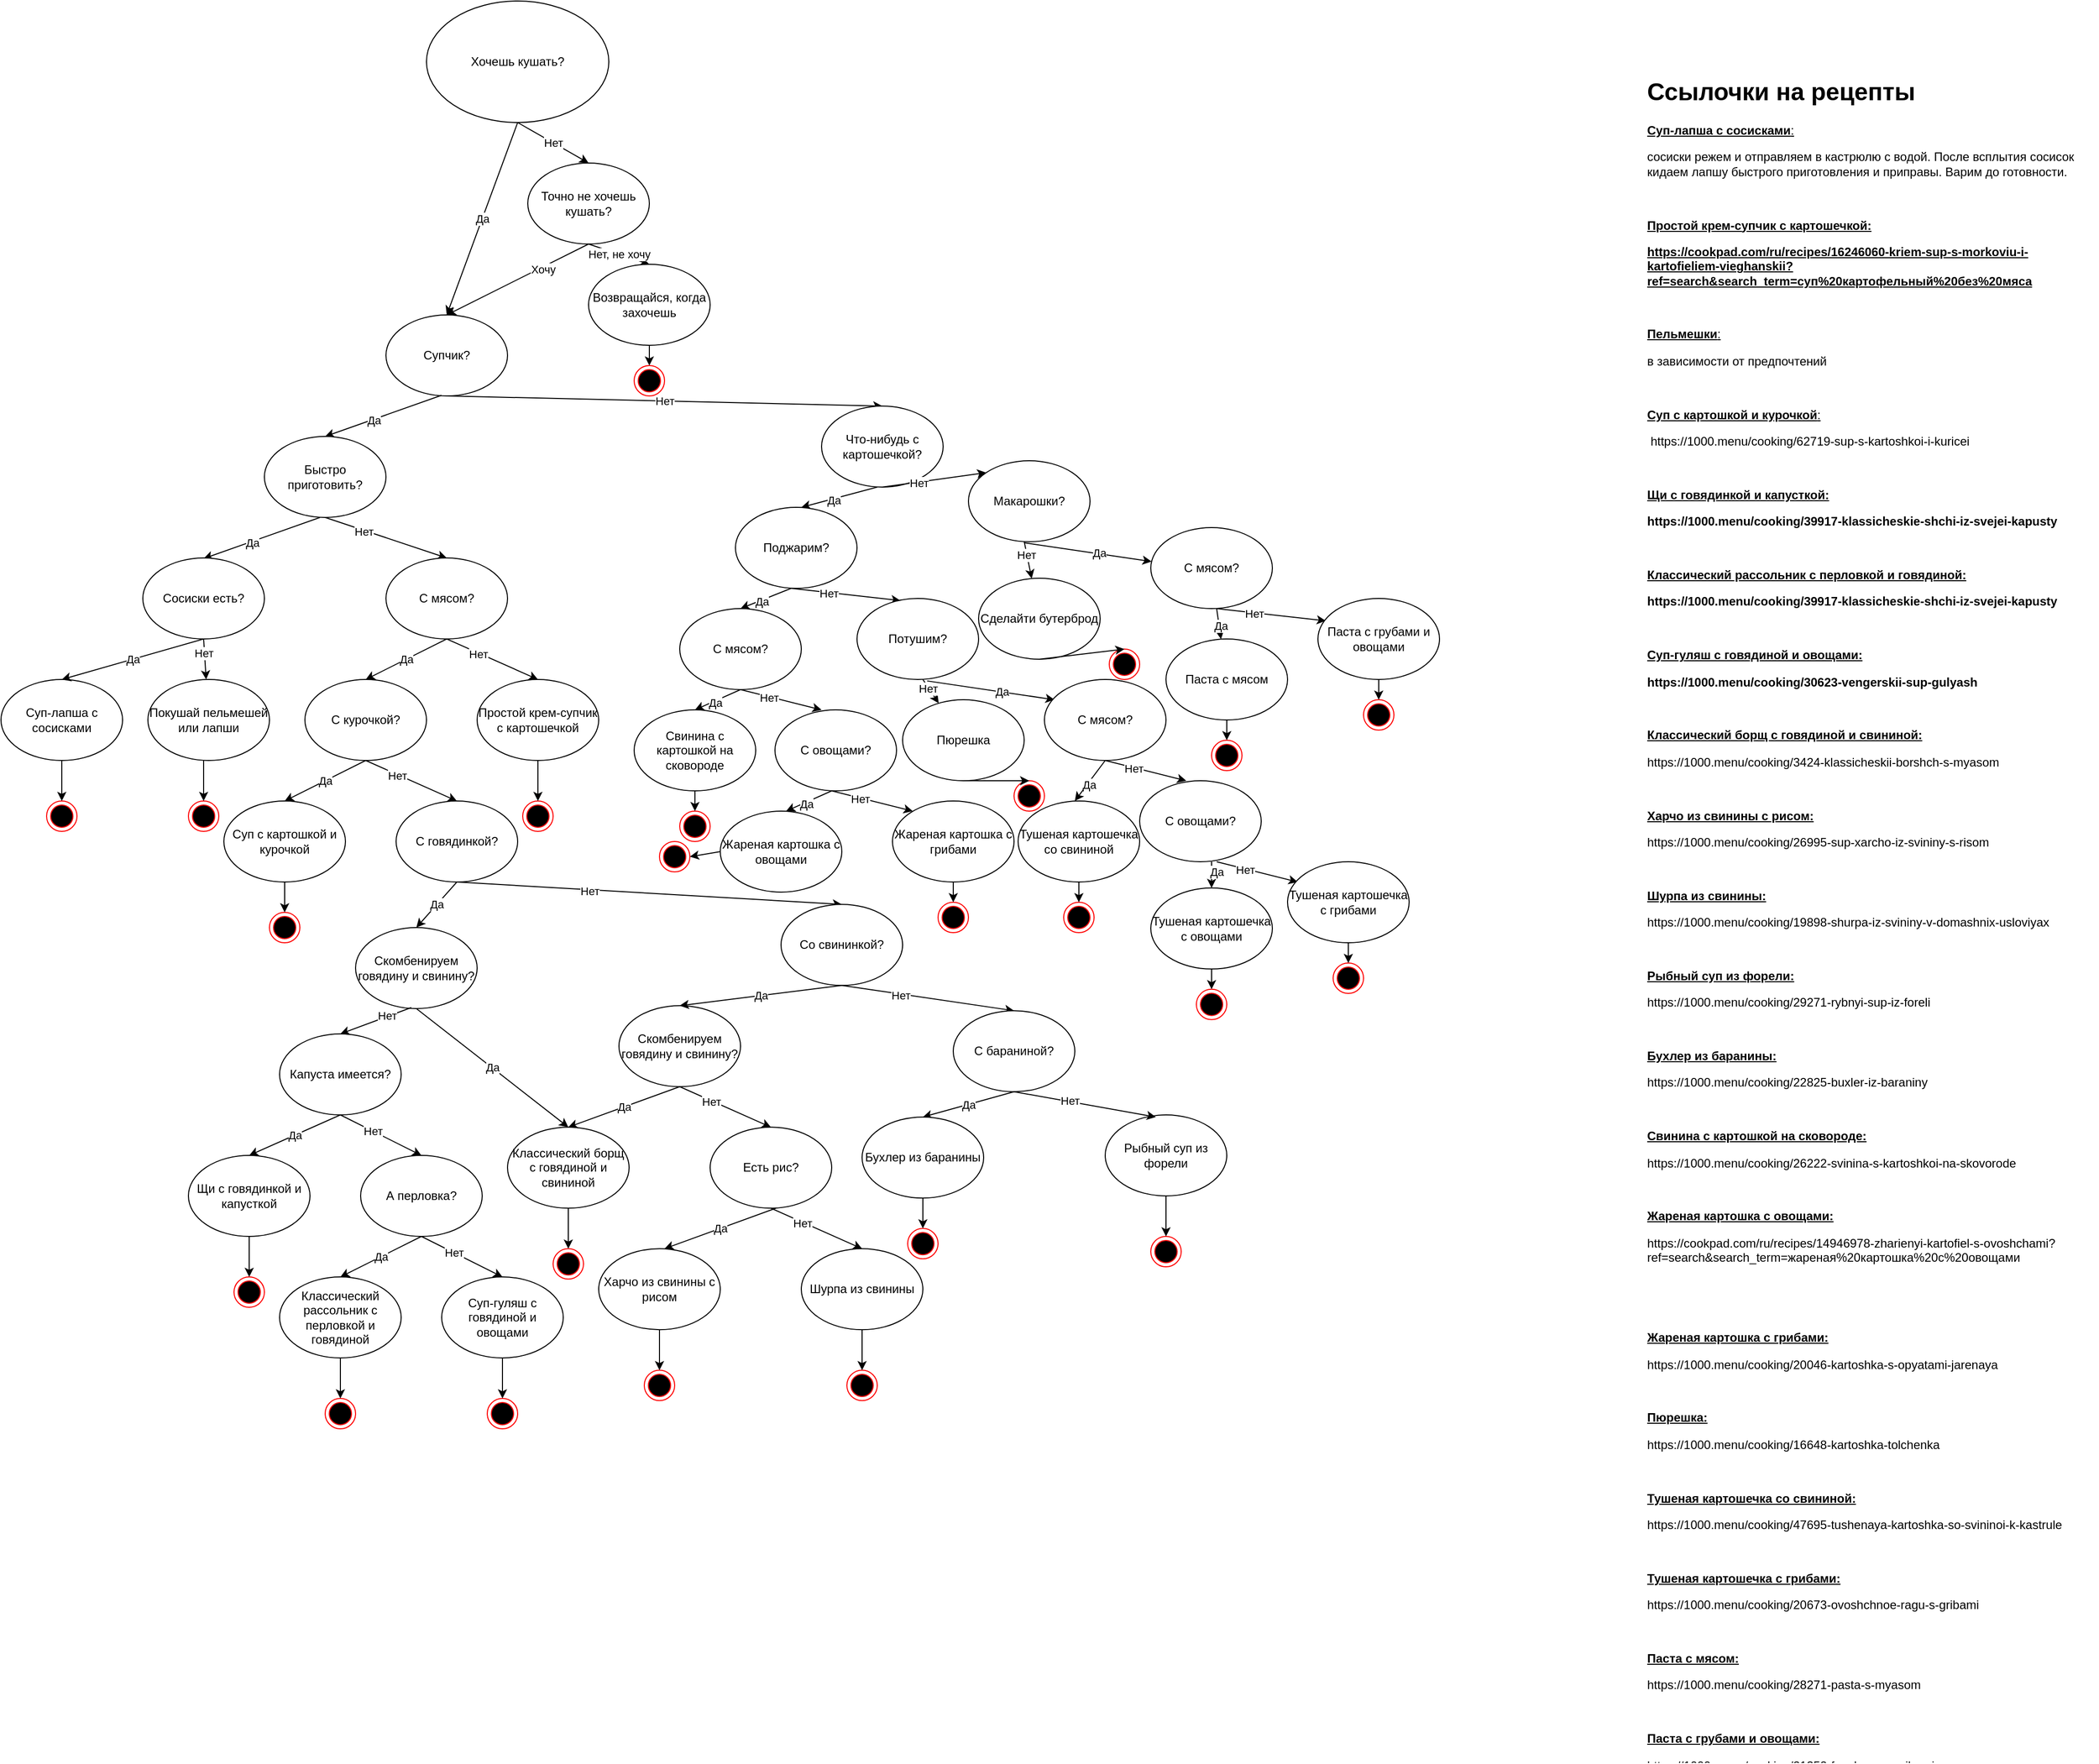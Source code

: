 <mxfile version="18.0.1" type="device"><diagram id="aSUu9CvoTL2ogXZWvCYk" name="Страница 1"><mxGraphModel dx="1865" dy="641" grid="1" gridSize="10" guides="1" tooltips="1" connect="1" arrows="1" fold="1" page="1" pageScale="1" pageWidth="827" pageHeight="1169" math="0" shadow="0"><root><mxCell id="0"/><mxCell id="1" parent="0"/><mxCell id="ZZ6cBHZ-ORdlMyZeml8o-1" value="Хочешь кушать?" style="ellipse;whiteSpace=wrap;html=1;" parent="1" vertex="1"><mxGeometry x="140" y="50" width="180" height="120" as="geometry"/></mxCell><mxCell id="ZZ6cBHZ-ORdlMyZeml8o-2" value="Да" style="endArrow=classic;html=1;rounded=0;exitX=0.5;exitY=1;exitDx=0;exitDy=0;entryX=0.5;entryY=0;entryDx=0;entryDy=0;" parent="1" source="ZZ6cBHZ-ORdlMyZeml8o-1" target="ZZ6cBHZ-ORdlMyZeml8o-11" edge="1"><mxGeometry width="50" height="50" relative="1" as="geometry"><mxPoint x="190" y="270" as="sourcePoint"/><mxPoint x="160" y="360" as="targetPoint"/></mxGeometry></mxCell><mxCell id="ZZ6cBHZ-ORdlMyZeml8o-3" value="Нет" style="endArrow=classic;html=1;rounded=0;exitX=0.5;exitY=1;exitDx=0;exitDy=0;entryX=0.5;entryY=0;entryDx=0;entryDy=0;" parent="1" source="ZZ6cBHZ-ORdlMyZeml8o-1" target="ZZ6cBHZ-ORdlMyZeml8o-4" edge="1"><mxGeometry width="50" height="50" relative="1" as="geometry"><mxPoint x="290" y="300" as="sourcePoint"/><mxPoint x="360" y="240" as="targetPoint"/></mxGeometry></mxCell><mxCell id="ZZ6cBHZ-ORdlMyZeml8o-4" value="Точно не хочешь кушать?" style="ellipse;whiteSpace=wrap;html=1;" parent="1" vertex="1"><mxGeometry x="240" y="210" width="120" height="80" as="geometry"/></mxCell><mxCell id="ZZ6cBHZ-ORdlMyZeml8o-5" value="" style="endArrow=classic;html=1;rounded=0;exitX=0.5;exitY=1;exitDx=0;exitDy=0;entryX=0.5;entryY=0;entryDx=0;entryDy=0;" parent="1" source="ZZ6cBHZ-ORdlMyZeml8o-4" target="ZZ6cBHZ-ORdlMyZeml8o-11" edge="1"><mxGeometry width="50" height="50" relative="1" as="geometry"><mxPoint x="400" y="410" as="sourcePoint"/><mxPoint x="160" y="360" as="targetPoint"/></mxGeometry></mxCell><mxCell id="ZZ6cBHZ-ORdlMyZeml8o-8" value="Хочу" style="edgeLabel;html=1;align=center;verticalAlign=middle;resizable=0;points=[];" parent="ZZ6cBHZ-ORdlMyZeml8o-5" vertex="1" connectable="0"><mxGeometry x="-0.342" y="2" relative="1" as="geometry"><mxPoint as="offset"/></mxGeometry></mxCell><mxCell id="ZZ6cBHZ-ORdlMyZeml8o-6" value="Нет, не хочу" style="endArrow=classic;html=1;rounded=0;entryX=0.5;entryY=0;entryDx=0;entryDy=0;" parent="1" target="ZZ6cBHZ-ORdlMyZeml8o-7" edge="1"><mxGeometry width="50" height="50" relative="1" as="geometry"><mxPoint x="300" y="290" as="sourcePoint"/><mxPoint x="480" y="360" as="targetPoint"/></mxGeometry></mxCell><mxCell id="ZZ6cBHZ-ORdlMyZeml8o-7" value="Возвращайся, когда захочешь" style="ellipse;whiteSpace=wrap;html=1;" parent="1" vertex="1"><mxGeometry x="300" y="310" width="120" height="80" as="geometry"/></mxCell><mxCell id="ZZ6cBHZ-ORdlMyZeml8o-9" value="" style="ellipse;html=1;shape=endState;fillColor=#000000;strokeColor=#ff0000;" parent="1" vertex="1"><mxGeometry x="345" y="410" width="30" height="30" as="geometry"/></mxCell><mxCell id="ZZ6cBHZ-ORdlMyZeml8o-10" value="" style="endArrow=classic;html=1;rounded=0;exitX=0.5;exitY=1;exitDx=0;exitDy=0;entryX=0.5;entryY=0;entryDx=0;entryDy=0;" parent="1" source="ZZ6cBHZ-ORdlMyZeml8o-7" target="ZZ6cBHZ-ORdlMyZeml8o-9" edge="1"><mxGeometry width="50" height="50" relative="1" as="geometry"><mxPoint x="570" y="500" as="sourcePoint"/><mxPoint x="620" y="450" as="targetPoint"/></mxGeometry></mxCell><mxCell id="ZZ6cBHZ-ORdlMyZeml8o-11" value="Супчик?" style="ellipse;whiteSpace=wrap;html=1;" parent="1" vertex="1"><mxGeometry x="100" y="360" width="120" height="80" as="geometry"/></mxCell><mxCell id="ZZ6cBHZ-ORdlMyZeml8o-12" value="" style="endArrow=classic;html=1;rounded=0;exitX=0.457;exitY=0.992;exitDx=0;exitDy=0;exitPerimeter=0;entryX=0.5;entryY=0;entryDx=0;entryDy=0;" parent="1" source="ZZ6cBHZ-ORdlMyZeml8o-11" target="ZZ6cBHZ-ORdlMyZeml8o-14" edge="1"><mxGeometry width="50" height="50" relative="1" as="geometry"><mxPoint x="230" y="560" as="sourcePoint"/><mxPoint x="40" y="480" as="targetPoint"/></mxGeometry></mxCell><mxCell id="ZZ6cBHZ-ORdlMyZeml8o-16" value="Да" style="edgeLabel;html=1;align=center;verticalAlign=middle;resizable=0;points=[];" parent="ZZ6cBHZ-ORdlMyZeml8o-12" vertex="1" connectable="0"><mxGeometry x="0.162" y="1" relative="1" as="geometry"><mxPoint as="offset"/></mxGeometry></mxCell><mxCell id="ZZ6cBHZ-ORdlMyZeml8o-13" value="Нет" style="endArrow=classic;html=1;rounded=0;exitX=0.5;exitY=1;exitDx=0;exitDy=0;entryX=0.5;entryY=0;entryDx=0;entryDy=0;" parent="1" source="ZZ6cBHZ-ORdlMyZeml8o-11" target="ZZ6cBHZ-ORdlMyZeml8o-15" edge="1"><mxGeometry width="50" height="50" relative="1" as="geometry"><mxPoint x="164.84" y="449.36" as="sourcePoint"/><mxPoint x="280" y="480" as="targetPoint"/></mxGeometry></mxCell><mxCell id="ZZ6cBHZ-ORdlMyZeml8o-14" value="Быстро приготовить?" style="ellipse;whiteSpace=wrap;html=1;" parent="1" vertex="1"><mxGeometry x="-20" y="480" width="120" height="80" as="geometry"/></mxCell><mxCell id="ZZ6cBHZ-ORdlMyZeml8o-15" value="Что-нибудь с картошечкой?" style="ellipse;whiteSpace=wrap;html=1;" parent="1" vertex="1"><mxGeometry x="530" y="450" width="120" height="80" as="geometry"/></mxCell><mxCell id="ZZ6cBHZ-ORdlMyZeml8o-17" value="" style="endArrow=classic;html=1;rounded=0;exitX=0.457;exitY=0.992;exitDx=0;exitDy=0;exitPerimeter=0;entryX=0.5;entryY=0;entryDx=0;entryDy=0;" parent="1" edge="1"><mxGeometry width="50" height="50" relative="1" as="geometry"><mxPoint x="34.84" y="560.0" as="sourcePoint"/><mxPoint x="-80" y="600.64" as="targetPoint"/></mxGeometry></mxCell><mxCell id="ZZ6cBHZ-ORdlMyZeml8o-18" value="Да" style="edgeLabel;html=1;align=center;verticalAlign=middle;resizable=0;points=[];" parent="ZZ6cBHZ-ORdlMyZeml8o-17" vertex="1" connectable="0"><mxGeometry x="0.162" y="1" relative="1" as="geometry"><mxPoint as="offset"/></mxGeometry></mxCell><mxCell id="ZZ6cBHZ-ORdlMyZeml8o-19" value="Суп-лапша с сосисками" style="ellipse;whiteSpace=wrap;html=1;" parent="1" vertex="1"><mxGeometry x="-280" y="720" width="120" height="80" as="geometry"/></mxCell><mxCell id="ZZ6cBHZ-ORdlMyZeml8o-22" value="" style="endArrow=classic;html=1;rounded=0;exitX=0.5;exitY=1;exitDx=0;exitDy=0;entryX=0.5;entryY=0;entryDx=0;entryDy=0;" parent="1" edge="1"><mxGeometry width="50" height="50" relative="1" as="geometry"><mxPoint x="40" y="560" as="sourcePoint"/><mxPoint x="160" y="600" as="targetPoint"/></mxGeometry></mxCell><mxCell id="ZZ6cBHZ-ORdlMyZeml8o-23" value="Нет" style="edgeLabel;html=1;align=center;verticalAlign=middle;resizable=0;points=[];" parent="ZZ6cBHZ-ORdlMyZeml8o-22" vertex="1" connectable="0"><mxGeometry x="-0.368" y="-1" relative="1" as="geometry"><mxPoint as="offset"/></mxGeometry></mxCell><mxCell id="ZZ6cBHZ-ORdlMyZeml8o-24" value="С мясом?" style="ellipse;whiteSpace=wrap;html=1;" parent="1" vertex="1"><mxGeometry x="100" y="600" width="120" height="80" as="geometry"/></mxCell><mxCell id="ZZ6cBHZ-ORdlMyZeml8o-25" value="" style="endArrow=classic;html=1;rounded=0;exitX=0.5;exitY=1;exitDx=0;exitDy=0;" parent="1" source="ZZ6cBHZ-ORdlMyZeml8o-24" edge="1"><mxGeometry width="50" height="50" relative="1" as="geometry"><mxPoint x="200" y="770" as="sourcePoint"/><mxPoint x="250" y="720" as="targetPoint"/></mxGeometry></mxCell><mxCell id="ZZ6cBHZ-ORdlMyZeml8o-27" value="Нет" style="edgeLabel;html=1;align=center;verticalAlign=middle;resizable=0;points=[];" parent="ZZ6cBHZ-ORdlMyZeml8o-25" vertex="1" connectable="0"><mxGeometry x="-0.312" y="-1" relative="1" as="geometry"><mxPoint as="offset"/></mxGeometry></mxCell><mxCell id="ZZ6cBHZ-ORdlMyZeml8o-26" value="Простой крем-супчик с картошечкой" style="ellipse;whiteSpace=wrap;html=1;" parent="1" vertex="1"><mxGeometry x="190" y="720" width="120" height="80" as="geometry"/></mxCell><mxCell id="ZZ6cBHZ-ORdlMyZeml8o-28" value="Да" style="endArrow=classic;html=1;rounded=0;" parent="1" edge="1"><mxGeometry width="50" height="50" relative="1" as="geometry"><mxPoint x="160" y="680" as="sourcePoint"/><mxPoint x="80" y="720" as="targetPoint"/></mxGeometry></mxCell><mxCell id="ZZ6cBHZ-ORdlMyZeml8o-29" value="С курочкой?" style="ellipse;whiteSpace=wrap;html=1;" parent="1" vertex="1"><mxGeometry x="20" y="720" width="120" height="80" as="geometry"/></mxCell><mxCell id="ZZ6cBHZ-ORdlMyZeml8o-31" value="Да" style="endArrow=classic;html=1;rounded=0;" parent="1" edge="1"><mxGeometry width="50" height="50" relative="1" as="geometry"><mxPoint x="80" y="800" as="sourcePoint"/><mxPoint y="840" as="targetPoint"/></mxGeometry></mxCell><mxCell id="ZZ6cBHZ-ORdlMyZeml8o-32" value="Суп с картошкой и курочкой" style="ellipse;whiteSpace=wrap;html=1;" parent="1" vertex="1"><mxGeometry x="-60" y="840" width="120" height="80" as="geometry"/></mxCell><mxCell id="ZZ6cBHZ-ORdlMyZeml8o-33" value="" style="endArrow=classic;html=1;rounded=0;exitX=0.5;exitY=1;exitDx=0;exitDy=0;" parent="1" edge="1"><mxGeometry width="50" height="50" relative="1" as="geometry"><mxPoint x="80" y="800" as="sourcePoint"/><mxPoint x="170" y="840" as="targetPoint"/></mxGeometry></mxCell><mxCell id="ZZ6cBHZ-ORdlMyZeml8o-34" value="Нет" style="edgeLabel;html=1;align=center;verticalAlign=middle;resizable=0;points=[];" parent="ZZ6cBHZ-ORdlMyZeml8o-33" vertex="1" connectable="0"><mxGeometry x="-0.312" y="-1" relative="1" as="geometry"><mxPoint as="offset"/></mxGeometry></mxCell><mxCell id="ZZ6cBHZ-ORdlMyZeml8o-35" value="С говядинкой?" style="ellipse;whiteSpace=wrap;html=1;" parent="1" vertex="1"><mxGeometry x="110" y="840" width="120" height="80" as="geometry"/></mxCell><mxCell id="ZZ6cBHZ-ORdlMyZeml8o-36" value="Да" style="endArrow=classic;html=1;rounded=0;entryX=0.5;entryY=0;entryDx=0;entryDy=0;" parent="1" target="ZZ6cBHZ-ORdlMyZeml8o-74" edge="1"><mxGeometry width="50" height="50" relative="1" as="geometry"><mxPoint x="170" y="920" as="sourcePoint"/><mxPoint x="90" y="960" as="targetPoint"/></mxGeometry></mxCell><mxCell id="ZZ6cBHZ-ORdlMyZeml8o-37" value="Капуста имеется?" style="ellipse;whiteSpace=wrap;html=1;" parent="1" vertex="1"><mxGeometry x="-5" y="1070" width="120" height="80" as="geometry"/></mxCell><mxCell id="ZZ6cBHZ-ORdlMyZeml8o-39" value="Щи с говядинкой и капусткой" style="ellipse;whiteSpace=wrap;html=1;" parent="1" vertex="1"><mxGeometry x="-95" y="1190" width="120" height="80" as="geometry"/></mxCell><mxCell id="ZZ6cBHZ-ORdlMyZeml8o-40" value="" style="ellipse;html=1;shape=endState;fillColor=#000000;strokeColor=#ff0000;" parent="1" vertex="1"><mxGeometry x="-235" y="840" width="30" height="30" as="geometry"/></mxCell><mxCell id="ZZ6cBHZ-ORdlMyZeml8o-41" value="" style="endArrow=classic;html=1;rounded=0;exitX=0.5;exitY=1;exitDx=0;exitDy=0;entryX=0.5;entryY=0;entryDx=0;entryDy=0;" parent="1" target="ZZ6cBHZ-ORdlMyZeml8o-40" edge="1"><mxGeometry width="50" height="50" relative="1" as="geometry"><mxPoint x="-220" y="800" as="sourcePoint"/><mxPoint x="-80" y="810" as="targetPoint"/></mxGeometry></mxCell><mxCell id="ZZ6cBHZ-ORdlMyZeml8o-42" value="" style="ellipse;html=1;shape=endState;fillColor=#000000;strokeColor=#ff0000;" parent="1" vertex="1"><mxGeometry x="235" y="840" width="30" height="30" as="geometry"/></mxCell><mxCell id="ZZ6cBHZ-ORdlMyZeml8o-43" value="" style="endArrow=classic;html=1;rounded=0;exitX=0.5;exitY=1;exitDx=0;exitDy=0;entryX=0.5;entryY=0;entryDx=0;entryDy=0;" parent="1" target="ZZ6cBHZ-ORdlMyZeml8o-42" edge="1"><mxGeometry width="50" height="50" relative="1" as="geometry"><mxPoint x="250" y="800" as="sourcePoint"/><mxPoint x="390" y="810" as="targetPoint"/></mxGeometry></mxCell><mxCell id="ZZ6cBHZ-ORdlMyZeml8o-44" value="" style="ellipse;html=1;shape=endState;fillColor=#000000;strokeColor=#ff0000;" parent="1" vertex="1"><mxGeometry x="-15" y="950" width="30" height="30" as="geometry"/></mxCell><mxCell id="ZZ6cBHZ-ORdlMyZeml8o-45" value="" style="endArrow=classic;html=1;rounded=0;exitX=0.5;exitY=1;exitDx=0;exitDy=0;entryX=0.5;entryY=0;entryDx=0;entryDy=0;" parent="1" target="ZZ6cBHZ-ORdlMyZeml8o-44" edge="1"><mxGeometry width="50" height="50" relative="1" as="geometry"><mxPoint y="920" as="sourcePoint"/><mxPoint x="140" y="930" as="targetPoint"/></mxGeometry></mxCell><mxCell id="ZZ6cBHZ-ORdlMyZeml8o-46" value="" style="ellipse;html=1;shape=endState;fillColor=#000000;strokeColor=#ff0000;" parent="1" vertex="1"><mxGeometry x="-50" y="1310" width="30" height="30" as="geometry"/></mxCell><mxCell id="ZZ6cBHZ-ORdlMyZeml8o-47" value="" style="endArrow=classic;html=1;rounded=0;exitX=0.5;exitY=1;exitDx=0;exitDy=0;entryX=0.5;entryY=0;entryDx=0;entryDy=0;" parent="1" source="ZZ6cBHZ-ORdlMyZeml8o-39" target="ZZ6cBHZ-ORdlMyZeml8o-46" edge="1"><mxGeometry width="50" height="50" relative="1" as="geometry"><mxPoint x="-275" y="1020" as="sourcePoint"/><mxPoint x="-135" y="1030" as="targetPoint"/></mxGeometry></mxCell><mxCell id="ZZ6cBHZ-ORdlMyZeml8o-51" value="Да" style="endArrow=classic;html=1;rounded=0;" parent="1" edge="1"><mxGeometry width="50" height="50" relative="1" as="geometry"><mxPoint x="135" y="1270" as="sourcePoint"/><mxPoint x="55" y="1310" as="targetPoint"/></mxGeometry></mxCell><mxCell id="ZZ6cBHZ-ORdlMyZeml8o-52" value="" style="endArrow=classic;html=1;rounded=0;exitX=0.5;exitY=1;exitDx=0;exitDy=0;" parent="1" edge="1"><mxGeometry width="50" height="50" relative="1" as="geometry"><mxPoint x="135" y="1270" as="sourcePoint"/><mxPoint x="215" y="1310" as="targetPoint"/></mxGeometry></mxCell><mxCell id="ZZ6cBHZ-ORdlMyZeml8o-53" value="Нет" style="edgeLabel;html=1;align=center;verticalAlign=middle;resizable=0;points=[];" parent="ZZ6cBHZ-ORdlMyZeml8o-52" vertex="1" connectable="0"><mxGeometry x="-0.208" relative="1" as="geometry"><mxPoint as="offset"/></mxGeometry></mxCell><mxCell id="ZZ6cBHZ-ORdlMyZeml8o-54" value="Классический рассольник с перловкой и говядиной" style="ellipse;whiteSpace=wrap;html=1;" parent="1" vertex="1"><mxGeometry x="-5" y="1310" width="120" height="80" as="geometry"/></mxCell><mxCell id="ZZ6cBHZ-ORdlMyZeml8o-55" value="" style="ellipse;html=1;shape=endState;fillColor=#000000;strokeColor=#ff0000;" parent="1" vertex="1"><mxGeometry x="40" y="1430" width="30" height="30" as="geometry"/></mxCell><mxCell id="ZZ6cBHZ-ORdlMyZeml8o-56" value="" style="endArrow=classic;html=1;rounded=0;exitX=0.5;exitY=1;exitDx=0;exitDy=0;entryX=0.5;entryY=0;entryDx=0;entryDy=0;" parent="1" target="ZZ6cBHZ-ORdlMyZeml8o-55" edge="1"><mxGeometry width="50" height="50" relative="1" as="geometry"><mxPoint x="55" y="1390" as="sourcePoint"/><mxPoint x="195" y="1400" as="targetPoint"/></mxGeometry></mxCell><mxCell id="ZZ6cBHZ-ORdlMyZeml8o-57" value="Суп-гуляш с говядиной и овощами" style="ellipse;whiteSpace=wrap;html=1;" parent="1" vertex="1"><mxGeometry x="155" y="1310" width="120" height="80" as="geometry"/></mxCell><mxCell id="ZZ6cBHZ-ORdlMyZeml8o-58" value="&lt;h1&gt;Ссылочки на рецепты&lt;/h1&gt;&lt;p&gt;&lt;u&gt;&lt;b&gt;Суп-лапша с сосисками&lt;/b&gt;:&lt;/u&gt;&amp;nbsp;&lt;/p&gt;&lt;p&gt;сосиски режем и отправляем в кастрюлю с водой. После всплытия сосисок кидаем лапшу быстрого приготовления и приправы. Варим до готовности.&lt;/p&gt;&lt;p&gt;&lt;br&gt;&lt;/p&gt;&lt;p&gt;&lt;span style=&quot;text-align: center;&quot;&gt;&lt;b&gt;&lt;u&gt;Простой крем-супчик с картошечкой:&lt;/u&gt;&lt;/b&gt;&lt;/span&gt;&lt;br&gt;&lt;/p&gt;&lt;p&gt;&lt;span style=&quot;text-align: center;&quot;&gt;&lt;u style=&quot;&quot;&gt;&lt;b&gt;https://cookpad.com/ru/recipes/16246060-kriem-sup-s-morkoviu-i-kartofieliem-vieghanskii?ref=search&amp;amp;search_term=суп%20картофельный%20без%20мяса&lt;/b&gt;&lt;br&gt;&lt;/u&gt;&lt;/span&gt;&lt;/p&gt;&lt;p&gt;&lt;br&gt;&lt;/p&gt;&lt;p&gt;&lt;u&gt;&lt;b&gt;Пельмешки&lt;/b&gt;:&lt;/u&gt;&amp;nbsp;&lt;/p&gt;&lt;p&gt;в зависимости от предпочтений&lt;/p&gt;&lt;p&gt;&lt;br&gt;&lt;/p&gt;&lt;p&gt;&lt;u&gt;&lt;b&gt;Суп с картошкой и курочкой&lt;/b&gt;:&lt;/u&gt;&lt;/p&gt;&lt;p&gt;&amp;nbsp;https://1000.menu/cooking/62719-sup-s-kartoshkoi-i-kuricei&lt;/p&gt;&lt;p&gt;&lt;br&gt;&lt;/p&gt;&lt;p&gt;&lt;b&gt;&lt;u&gt;Щи с говядинкой и капусткой:&lt;/u&gt;&lt;/b&gt;&lt;/p&gt;&lt;p&gt;&lt;b&gt;https://1000.menu/cooking/39917-klassicheskie-shchi-iz-svejei-kapusty&lt;/b&gt;&lt;br&gt;&lt;/p&gt;&lt;p&gt;&lt;b&gt;&lt;br&gt;&lt;/b&gt;&lt;/p&gt;&lt;p&gt;&lt;span style=&quot;text-align: center;&quot;&gt;&lt;b&gt;&lt;u&gt;Классический рассольник с перловкой и говядиной:&lt;/u&gt;&lt;/b&gt;&lt;/span&gt;&lt;b&gt;&lt;br&gt;&lt;/b&gt;&lt;/p&gt;&lt;p&gt;&lt;span style=&quot;text-align: center;&quot;&gt;&lt;b&gt;https://1000.menu/cooking/39917-klassicheskie-shchi-iz-svejei-kapusty&lt;/b&gt;&lt;br&gt;&lt;/span&gt;&lt;/p&gt;&lt;p&gt;&lt;span style=&quot;text-align: center;&quot;&gt;&lt;b&gt;&lt;br&gt;&lt;/b&gt;&lt;/span&gt;&lt;/p&gt;&lt;p&gt;&lt;span style=&quot;text-align: center;&quot;&gt;&lt;b&gt;&lt;u&gt;Суп-гуляш с говядиной и овощами:&lt;/u&gt;&lt;/b&gt;&lt;/span&gt;&lt;span style=&quot;text-align: center;&quot;&gt;&lt;b&gt;&lt;br&gt;&lt;/b&gt;&lt;/span&gt;&lt;/p&gt;&lt;p&gt;&lt;span style=&quot;text-align: center;&quot;&gt;&lt;b&gt;https://1000.menu/cooking/30623-vengerskii-sup-gulyash&lt;/b&gt;&lt;br&gt;&lt;/span&gt;&lt;/p&gt;&lt;p&gt;&lt;span style=&quot;text-align: center;&quot;&gt;&lt;b&gt;&lt;br&gt;&lt;/b&gt;&lt;/span&gt;&lt;/p&gt;&lt;p&gt;&lt;span style=&quot;text-align: center;&quot;&gt;&lt;u&gt;&lt;b&gt;Классический борщ с говядиной и свининой:&lt;/b&gt;&lt;/u&gt;&lt;/span&gt;&lt;span style=&quot;text-align: center;&quot;&gt;&lt;b&gt;&lt;br&gt;&lt;/b&gt;&lt;/span&gt;&lt;/p&gt;&lt;p&gt;&lt;span style=&quot;text-align: center;&quot;&gt;https://1000.menu/cooking/3424-klassicheskii-borshch-s-myasom&lt;br&gt;&lt;/span&gt;&lt;/p&gt;&lt;p&gt;&lt;span style=&quot;text-align: center;&quot;&gt;&lt;br&gt;&lt;/span&gt;&lt;/p&gt;&lt;p&gt;&lt;span style=&quot;text-align: center;&quot;&gt;&lt;b&gt;&lt;u&gt;Харчо из свинины с рисом:&lt;/u&gt;&lt;/b&gt;&lt;/span&gt;&lt;span style=&quot;text-align: center;&quot;&gt;&lt;br&gt;&lt;/span&gt;&lt;/p&gt;&lt;p&gt;&lt;span style=&quot;text-align: center; background-color: initial;&quot;&gt;https://1000.menu/cooking/26995-sup-xarcho-iz-svininy-s-risom&lt;/span&gt;&lt;br&gt;&lt;/p&gt;&lt;p&gt;&lt;span style=&quot;text-align: center;&quot;&gt;&lt;br&gt;&lt;/span&gt;&lt;/p&gt;&lt;p&gt;&lt;span style=&quot;text-align: center;&quot;&gt;&lt;b&gt;&lt;u&gt;Шурпа из свинины:&lt;/u&gt;&lt;/b&gt;&lt;/span&gt;&lt;span style=&quot;text-align: center;&quot;&gt;&lt;br&gt;&lt;/span&gt;&lt;/p&gt;&lt;p&gt;&lt;span style=&quot;text-align: center;&quot;&gt;https://1000.menu/cooking/19898-shurpa-iz-svininy-v-domashnix-usloviyax&lt;br&gt;&lt;/span&gt;&lt;/p&gt;&lt;p&gt;&lt;span style=&quot;text-align: center;&quot;&gt;&lt;br&gt;&lt;/span&gt;&lt;/p&gt;&lt;p&gt;&lt;span style=&quot;text-align: center;&quot;&gt;&lt;b&gt;&lt;u&gt;Рыбный суп из форели:&lt;/u&gt;&lt;/b&gt;&lt;/span&gt;&lt;span style=&quot;text-align: center;&quot;&gt;&lt;br&gt;&lt;/span&gt;&lt;/p&gt;&lt;p&gt;&lt;span style=&quot;text-align: center;&quot;&gt;https://1000.menu/cooking/29271-rybnyi-sup-iz-foreli&lt;br&gt;&lt;/span&gt;&lt;/p&gt;&lt;p&gt;&lt;span style=&quot;text-align: center;&quot;&gt;&lt;br&gt;&lt;/span&gt;&lt;/p&gt;&lt;p&gt;&lt;span style=&quot;text-align: center;&quot;&gt;&lt;b&gt;&lt;u&gt;Бухлер из баранины:&lt;/u&gt;&lt;/b&gt;&lt;/span&gt;&lt;span style=&quot;text-align: center;&quot;&gt;&lt;br&gt;&lt;/span&gt;&lt;/p&gt;&lt;p&gt;&lt;span style=&quot;text-align: center;&quot;&gt;https://1000.menu/cooking/22825-buxler-iz-baraniny&lt;br&gt;&lt;/span&gt;&lt;/p&gt;&lt;p&gt;&lt;span style=&quot;text-align: center;&quot;&gt;&lt;br&gt;&lt;/span&gt;&lt;/p&gt;&lt;p&gt;&lt;span style=&quot;text-align: center;&quot;&gt;&lt;u&gt;&lt;b&gt;Свинина с картошкой на сковороде:&lt;/b&gt;&lt;/u&gt;&lt;/span&gt;&lt;span style=&quot;text-align: center;&quot;&gt;&lt;br&gt;&lt;/span&gt;&lt;/p&gt;&lt;p&gt;&lt;span style=&quot;text-align: center;&quot;&gt;https://1000.menu/cooking/26222-svinina-s-kartoshkoi-na-skovorode&lt;br&gt;&lt;/span&gt;&lt;/p&gt;&lt;p&gt;&lt;span style=&quot;text-align: center;&quot;&gt;&lt;br&gt;&lt;/span&gt;&lt;/p&gt;&lt;p&gt;&lt;span style=&quot;text-align: center;&quot;&gt;&lt;u&gt;&lt;b&gt;Жареная картошка с овощами:&lt;/b&gt;&lt;/u&gt;&lt;/span&gt;&lt;span style=&quot;text-align: center;&quot;&gt;&lt;br&gt;&lt;/span&gt;&lt;/p&gt;&lt;p&gt;&lt;span style=&quot;text-align: center;&quot;&gt;https://cookpad.com/ru/recipes/14946978-zharienyi-kartofiel-s-ovoshchami?ref=search&amp;amp;search_term=жареная%20картошка%20с%20овощами&lt;br&gt;&lt;/span&gt;&lt;/p&gt;&lt;p&gt;&lt;span style=&quot;text-align: center;&quot;&gt;&lt;br&gt;&lt;/span&gt;&lt;/p&gt;&lt;p&gt;&lt;span style=&quot;text-align: center;&quot;&gt;&lt;br&gt;&lt;/span&gt;&lt;/p&gt;&lt;p&gt;&lt;span style=&quot;text-align: center;&quot;&gt;&lt;u&gt;&lt;b&gt;Жареная картошка с грибами:&lt;/b&gt;&lt;/u&gt;&lt;/span&gt;&lt;span style=&quot;text-align: center;&quot;&gt;&lt;br&gt;&lt;/span&gt;&lt;/p&gt;&lt;p&gt;&lt;span style=&quot;text-align: center;&quot;&gt;https://1000.menu/cooking/20046-kartoshka-s-opyatami-jarenaya&lt;br&gt;&lt;/span&gt;&lt;/p&gt;&lt;p&gt;&lt;span style=&quot;text-align: center;&quot;&gt;&lt;br&gt;&lt;/span&gt;&lt;/p&gt;&lt;p&gt;&lt;span style=&quot;text-align: center;&quot;&gt;&lt;u&gt;&lt;b&gt;Пюрешка:&lt;/b&gt;&lt;/u&gt;&lt;/span&gt;&lt;span style=&quot;text-align: center;&quot;&gt;&lt;br&gt;&lt;/span&gt;&lt;/p&gt;&lt;p&gt;&lt;span style=&quot;text-align: center;&quot;&gt;https://1000.menu/cooking/16648-kartoshka-tolchenka&lt;br&gt;&lt;/span&gt;&lt;/p&gt;&lt;p&gt;&lt;span style=&quot;text-align: center;&quot;&gt;&lt;br&gt;&lt;/span&gt;&lt;/p&gt;&lt;p&gt;&lt;span style=&quot;text-align: center;&quot;&gt;&lt;b&gt;&lt;u&gt;Тушеная картошечка со свининой:&lt;/u&gt;&lt;/b&gt;&lt;/span&gt;&lt;span style=&quot;text-align: center;&quot;&gt;&lt;br&gt;&lt;/span&gt;&lt;/p&gt;&lt;p&gt;&lt;span style=&quot;text-align: center;&quot;&gt;https://1000.menu/cooking/47695-tushenaya-kartoshka-so-svininoi-k-kastrule&lt;br&gt;&lt;/span&gt;&lt;/p&gt;&lt;p&gt;&lt;span style=&quot;text-align: center;&quot;&gt;&lt;br&gt;&lt;/span&gt;&lt;/p&gt;&lt;p&gt;&lt;span style=&quot;text-align: center;&quot;&gt;&lt;b&gt;&lt;u&gt;Тушеная картошечка с грибами:&lt;/u&gt;&lt;/b&gt;&lt;/span&gt;&lt;span style=&quot;text-align: center;&quot;&gt;&lt;br&gt;&lt;/span&gt;&lt;/p&gt;&lt;p&gt;&lt;span style=&quot;text-align: center;&quot;&gt;https://1000.menu/cooking/20673-ovoshchnoe-ragu-s-gribami&lt;br&gt;&lt;/span&gt;&lt;/p&gt;&lt;p&gt;&lt;span style=&quot;text-align: center;&quot;&gt;&lt;br&gt;&lt;/span&gt;&lt;/p&gt;&lt;p&gt;&lt;span style=&quot;text-align: center;&quot;&gt;&lt;u&gt;&lt;b&gt;Паста с мясом:&lt;/b&gt;&lt;/u&gt;&lt;/span&gt;&lt;span style=&quot;text-align: center;&quot;&gt;&lt;br&gt;&lt;/span&gt;&lt;/p&gt;&lt;p&gt;&lt;span style=&quot;text-align: center;&quot;&gt;https://1000.menu/cooking/28271-pasta-s-myasom&lt;br&gt;&lt;/span&gt;&lt;/p&gt;&lt;p&gt;&lt;span style=&quot;text-align: center;&quot;&gt;&lt;br&gt;&lt;/span&gt;&lt;/p&gt;&lt;p&gt;&lt;span style=&quot;text-align: center;&quot;&gt;&lt;b&gt;&lt;u&gt;Паста с грубами и овощами:&lt;/u&gt;&lt;/b&gt;&lt;/span&gt;&lt;span style=&quot;text-align: center;&quot;&gt;&lt;br&gt;&lt;/span&gt;&lt;/p&gt;&lt;p&gt;&lt;span style=&quot;text-align: center;&quot;&gt;https://1000.menu/cooking/21352-funchoza-s-gribami&lt;/span&gt;&lt;/p&gt;" style="text;html=1;strokeColor=none;fillColor=none;spacing=5;spacingTop=-20;whiteSpace=wrap;overflow=hidden;rounded=0;" parent="1" vertex="1"><mxGeometry x="1340" y="120" width="450" height="1670" as="geometry"/></mxCell><mxCell id="ZZ6cBHZ-ORdlMyZeml8o-59" value="Сосиски есть?" style="ellipse;whiteSpace=wrap;html=1;" parent="1" vertex="1"><mxGeometry x="-140" y="600" width="120" height="80" as="geometry"/></mxCell><mxCell id="ZZ6cBHZ-ORdlMyZeml8o-61" value="" style="endArrow=classic;html=1;rounded=0;exitX=0.5;exitY=1;exitDx=0;exitDy=0;" parent="1" target="ZZ6cBHZ-ORdlMyZeml8o-63" edge="1"><mxGeometry width="50" height="50" relative="1" as="geometry"><mxPoint x="-80" y="680" as="sourcePoint"/><mxPoint x="10" y="720" as="targetPoint"/></mxGeometry></mxCell><mxCell id="ZZ6cBHZ-ORdlMyZeml8o-62" value="Нет" style="edgeLabel;html=1;align=center;verticalAlign=middle;resizable=0;points=[];" parent="ZZ6cBHZ-ORdlMyZeml8o-61" vertex="1" connectable="0"><mxGeometry x="-0.312" y="-1" relative="1" as="geometry"><mxPoint as="offset"/></mxGeometry></mxCell><mxCell id="ZZ6cBHZ-ORdlMyZeml8o-63" value="Покушай пельмешей или лапши" style="ellipse;whiteSpace=wrap;html=1;" parent="1" vertex="1"><mxGeometry x="-135" y="720" width="120" height="80" as="geometry"/></mxCell><mxCell id="ZZ6cBHZ-ORdlMyZeml8o-64" value="Да" style="endArrow=classic;html=1;rounded=0;entryX=0.5;entryY=0;entryDx=0;entryDy=0;" parent="1" target="ZZ6cBHZ-ORdlMyZeml8o-19" edge="1"><mxGeometry width="50" height="50" relative="1" as="geometry"><mxPoint x="-80" y="680" as="sourcePoint"/><mxPoint x="-270" y="600" as="targetPoint"/></mxGeometry></mxCell><mxCell id="ZZ6cBHZ-ORdlMyZeml8o-67" value="" style="ellipse;html=1;shape=endState;fillColor=#000000;strokeColor=#ff0000;" parent="1" vertex="1"><mxGeometry x="-95" y="840" width="30" height="30" as="geometry"/></mxCell><mxCell id="ZZ6cBHZ-ORdlMyZeml8o-68" value="" style="endArrow=classic;html=1;rounded=0;exitX=0.5;exitY=1;exitDx=0;exitDy=0;entryX=0.5;entryY=0;entryDx=0;entryDy=0;" parent="1" target="ZZ6cBHZ-ORdlMyZeml8o-67" edge="1"><mxGeometry width="50" height="50" relative="1" as="geometry"><mxPoint x="-80" y="800" as="sourcePoint"/><mxPoint x="60" y="810" as="targetPoint"/></mxGeometry></mxCell><mxCell id="ZZ6cBHZ-ORdlMyZeml8o-69" value="" style="ellipse;html=1;shape=endState;fillColor=#000000;strokeColor=#ff0000;" parent="1" vertex="1"><mxGeometry x="200" y="1430" width="30" height="30" as="geometry"/></mxCell><mxCell id="ZZ6cBHZ-ORdlMyZeml8o-70" value="" style="endArrow=classic;html=1;rounded=0;exitX=0.5;exitY=1;exitDx=0;exitDy=0;entryX=0.5;entryY=0;entryDx=0;entryDy=0;" parent="1" target="ZZ6cBHZ-ORdlMyZeml8o-69" edge="1"><mxGeometry width="50" height="50" relative="1" as="geometry"><mxPoint x="215" y="1390" as="sourcePoint"/><mxPoint x="355" y="1400" as="targetPoint"/></mxGeometry></mxCell><mxCell id="ZZ6cBHZ-ORdlMyZeml8o-71" value="" style="endArrow=classic;html=1;rounded=0;exitX=0.5;exitY=1;exitDx=0;exitDy=0;entryX=0.5;entryY=0;entryDx=0;entryDy=0;" parent="1" target="ZZ6cBHZ-ORdlMyZeml8o-73" edge="1"><mxGeometry width="50" height="50" relative="1" as="geometry"><mxPoint x="170" y="920" as="sourcePoint"/><mxPoint x="260" y="960" as="targetPoint"/></mxGeometry></mxCell><mxCell id="ZZ6cBHZ-ORdlMyZeml8o-72" value="Нет" style="edgeLabel;html=1;align=center;verticalAlign=middle;resizable=0;points=[];" parent="ZZ6cBHZ-ORdlMyZeml8o-71" vertex="1" connectable="0"><mxGeometry x="-0.312" y="-1" relative="1" as="geometry"><mxPoint as="offset"/></mxGeometry></mxCell><mxCell id="ZZ6cBHZ-ORdlMyZeml8o-73" value="Со свининкой?" style="ellipse;whiteSpace=wrap;html=1;" parent="1" vertex="1"><mxGeometry x="490" y="942.11" width="120" height="80" as="geometry"/></mxCell><mxCell id="ZZ6cBHZ-ORdlMyZeml8o-74" value="Скомбенируем говядину и свинину?" style="ellipse;whiteSpace=wrap;html=1;" parent="1" vertex="1"><mxGeometry x="70" y="965" width="120" height="80" as="geometry"/></mxCell><mxCell id="ZZ6cBHZ-ORdlMyZeml8o-75" value="Да" style="endArrow=classic;html=1;rounded=0;exitX=0.5;exitY=1;exitDx=0;exitDy=0;entryX=0.5;entryY=0;entryDx=0;entryDy=0;" parent="1" source="ZZ6cBHZ-ORdlMyZeml8o-37" target="ZZ6cBHZ-ORdlMyZeml8o-39" edge="1"><mxGeometry width="50" height="50" relative="1" as="geometry"><mxPoint x="76" y="1150" as="sourcePoint"/><mxPoint x="-4" y="1190" as="targetPoint"/></mxGeometry></mxCell><mxCell id="ZZ6cBHZ-ORdlMyZeml8o-78" value="" style="endArrow=classic;html=1;rounded=0;entryX=0.5;entryY=0;entryDx=0;entryDy=0;" parent="1" target="ZZ6cBHZ-ORdlMyZeml8o-117" edge="1"><mxGeometry width="50" height="50" relative="1" as="geometry"><mxPoint x="550" y="1022.11" as="sourcePoint"/><mxPoint x="820" y="1022.11" as="targetPoint"/></mxGeometry></mxCell><mxCell id="ZZ6cBHZ-ORdlMyZeml8o-79" value="Нет" style="edgeLabel;html=1;align=center;verticalAlign=middle;resizable=0;points=[];" parent="ZZ6cBHZ-ORdlMyZeml8o-78" vertex="1" connectable="0"><mxGeometry x="-0.312" y="-1" relative="1" as="geometry"><mxPoint as="offset"/></mxGeometry></mxCell><mxCell id="ZZ6cBHZ-ORdlMyZeml8o-80" value="Да" style="endArrow=classic;html=1;rounded=0;entryX=0.5;entryY=0;entryDx=0;entryDy=0;" parent="1" target="ZZ6cBHZ-ORdlMyZeml8o-81" edge="1"><mxGeometry width="50" height="50" relative="1" as="geometry"><mxPoint x="130" y="1045" as="sourcePoint"/><mxPoint x="310" y="1090" as="targetPoint"/></mxGeometry></mxCell><mxCell id="ZZ6cBHZ-ORdlMyZeml8o-81" value="Классический борщ с говядиной и свининой" style="ellipse;whiteSpace=wrap;html=1;" parent="1" vertex="1"><mxGeometry x="220" y="1162.11" width="120" height="80" as="geometry"/></mxCell><mxCell id="ZZ6cBHZ-ORdlMyZeml8o-82" value="" style="ellipse;html=1;shape=endState;fillColor=#000000;strokeColor=#ff0000;" parent="1" vertex="1"><mxGeometry x="265" y="1282.11" width="30" height="30" as="geometry"/></mxCell><mxCell id="ZZ6cBHZ-ORdlMyZeml8o-83" value="" style="endArrow=classic;html=1;rounded=0;entryX=0.5;entryY=0;entryDx=0;entryDy=0;" parent="1" target="ZZ6cBHZ-ORdlMyZeml8o-82" edge="1"><mxGeometry width="50" height="50" relative="1" as="geometry"><mxPoint x="280" y="1242.11" as="sourcePoint"/><mxPoint x="420" y="1212.11" as="targetPoint"/></mxGeometry></mxCell><mxCell id="ZZ6cBHZ-ORdlMyZeml8o-84" value="" style="endArrow=classic;html=1;rounded=0;exitX=0.5;exitY=1;exitDx=0;exitDy=0;" parent="1" edge="1"><mxGeometry width="50" height="50" relative="1" as="geometry"><mxPoint x="55" y="1150" as="sourcePoint"/><mxPoint x="135" y="1190" as="targetPoint"/></mxGeometry></mxCell><mxCell id="ZZ6cBHZ-ORdlMyZeml8o-85" value="Нет" style="edgeLabel;html=1;align=center;verticalAlign=middle;resizable=0;points=[];" parent="ZZ6cBHZ-ORdlMyZeml8o-84" vertex="1" connectable="0"><mxGeometry x="-0.208" relative="1" as="geometry"><mxPoint as="offset"/></mxGeometry></mxCell><mxCell id="ZZ6cBHZ-ORdlMyZeml8o-86" value="А перловка?" style="ellipse;whiteSpace=wrap;html=1;" parent="1" vertex="1"><mxGeometry x="75" y="1190" width="120" height="80" as="geometry"/></mxCell><mxCell id="ZZ6cBHZ-ORdlMyZeml8o-87" value="" style="endArrow=classic;html=1;rounded=0;exitX=0.5;exitY=1;exitDx=0;exitDy=0;entryX=0.5;entryY=0;entryDx=0;entryDy=0;" parent="1" target="ZZ6cBHZ-ORdlMyZeml8o-37" edge="1"><mxGeometry width="50" height="50" relative="1" as="geometry"><mxPoint x="125" y="1044" as="sourcePoint"/><mxPoint x="215" y="1084" as="targetPoint"/></mxGeometry></mxCell><mxCell id="ZZ6cBHZ-ORdlMyZeml8o-88" value="Нет" style="edgeLabel;html=1;align=center;verticalAlign=middle;resizable=0;points=[];" parent="ZZ6cBHZ-ORdlMyZeml8o-87" vertex="1" connectable="0"><mxGeometry x="-0.312" y="-1" relative="1" as="geometry"><mxPoint as="offset"/></mxGeometry></mxCell><mxCell id="ZZ6cBHZ-ORdlMyZeml8o-89" value="Скомбенируем говядину и свинину?" style="ellipse;whiteSpace=wrap;html=1;" parent="1" vertex="1"><mxGeometry x="330" y="1042.11" width="120" height="80" as="geometry"/></mxCell><mxCell id="ZZ6cBHZ-ORdlMyZeml8o-90" value="Да" style="endArrow=classic;html=1;rounded=0;entryX=0.5;entryY=0;entryDx=0;entryDy=0;exitX=0.5;exitY=1;exitDx=0;exitDy=0;" parent="1" source="ZZ6cBHZ-ORdlMyZeml8o-89" target="ZZ6cBHZ-ORdlMyZeml8o-81" edge="1"><mxGeometry width="50" height="50" relative="1" as="geometry"><mxPoint x="515" y="1132.11" as="sourcePoint"/><mxPoint x="340" y="1192.11" as="targetPoint"/></mxGeometry></mxCell><mxCell id="ZZ6cBHZ-ORdlMyZeml8o-97" value="Да" style="endArrow=classic;html=1;rounded=0;entryX=0.5;entryY=0;entryDx=0;entryDy=0;exitX=0.5;exitY=1;exitDx=0;exitDy=0;" parent="1" source="ZZ6cBHZ-ORdlMyZeml8o-73" target="ZZ6cBHZ-ORdlMyZeml8o-89" edge="1"><mxGeometry width="50" height="50" relative="1" as="geometry"><mxPoint x="560" y="1032.11" as="sourcePoint"/><mxPoint x="480" y="1072.11" as="targetPoint"/></mxGeometry></mxCell><mxCell id="ZZ6cBHZ-ORdlMyZeml8o-98" value="Есть рис?" style="ellipse;whiteSpace=wrap;html=1;" parent="1" vertex="1"><mxGeometry x="420" y="1162.11" width="120" height="80" as="geometry"/></mxCell><mxCell id="ZZ6cBHZ-ORdlMyZeml8o-99" value="" style="endArrow=classic;html=1;rounded=0;exitX=0.5;exitY=1;exitDx=0;exitDy=0;" parent="1" edge="1"><mxGeometry width="50" height="50" relative="1" as="geometry"><mxPoint x="390" y="1122.11" as="sourcePoint"/><mxPoint x="480" y="1162.11" as="targetPoint"/></mxGeometry></mxCell><mxCell id="ZZ6cBHZ-ORdlMyZeml8o-100" value="Нет" style="edgeLabel;html=1;align=center;verticalAlign=middle;resizable=0;points=[];" parent="ZZ6cBHZ-ORdlMyZeml8o-99" vertex="1" connectable="0"><mxGeometry x="-0.312" y="-1" relative="1" as="geometry"><mxPoint as="offset"/></mxGeometry></mxCell><mxCell id="ZZ6cBHZ-ORdlMyZeml8o-101" value="Да" style="endArrow=classic;html=1;rounded=0;entryX=0.5;entryY=0;entryDx=0;entryDy=0;exitX=0.5;exitY=1;exitDx=0;exitDy=0;" parent="1" edge="1"><mxGeometry width="50" height="50" relative="1" as="geometry"><mxPoint x="485" y="1242.11" as="sourcePoint"/><mxPoint x="375" y="1282.11" as="targetPoint"/></mxGeometry></mxCell><mxCell id="ZZ6cBHZ-ORdlMyZeml8o-102" value="" style="endArrow=classic;html=1;rounded=0;exitX=0.5;exitY=1;exitDx=0;exitDy=0;" parent="1" edge="1"><mxGeometry width="50" height="50" relative="1" as="geometry"><mxPoint x="480" y="1242.11" as="sourcePoint"/><mxPoint x="570" y="1282.11" as="targetPoint"/></mxGeometry></mxCell><mxCell id="ZZ6cBHZ-ORdlMyZeml8o-103" value="Нет" style="edgeLabel;html=1;align=center;verticalAlign=middle;resizable=0;points=[];" parent="ZZ6cBHZ-ORdlMyZeml8o-102" vertex="1" connectable="0"><mxGeometry x="-0.312" y="-1" relative="1" as="geometry"><mxPoint as="offset"/></mxGeometry></mxCell><mxCell id="ZZ6cBHZ-ORdlMyZeml8o-104" value="Харчо из свинины с рисом" style="ellipse;whiteSpace=wrap;html=1;" parent="1" vertex="1"><mxGeometry x="310" y="1282.11" width="120" height="80" as="geometry"/></mxCell><mxCell id="ZZ6cBHZ-ORdlMyZeml8o-105" value="" style="ellipse;html=1;shape=endState;fillColor=#000000;strokeColor=#ff0000;" parent="1" vertex="1"><mxGeometry x="355" y="1402.11" width="30" height="30" as="geometry"/></mxCell><mxCell id="ZZ6cBHZ-ORdlMyZeml8o-106" value="" style="endArrow=classic;html=1;rounded=0;entryX=0.5;entryY=0;entryDx=0;entryDy=0;" parent="1" target="ZZ6cBHZ-ORdlMyZeml8o-105" edge="1"><mxGeometry width="50" height="50" relative="1" as="geometry"><mxPoint x="370" y="1362.11" as="sourcePoint"/><mxPoint x="510" y="1332.11" as="targetPoint"/></mxGeometry></mxCell><mxCell id="ZZ6cBHZ-ORdlMyZeml8o-107" value="Шурпа из свинины" style="ellipse;whiteSpace=wrap;html=1;" parent="1" vertex="1"><mxGeometry x="510" y="1282.11" width="120" height="80" as="geometry"/></mxCell><mxCell id="ZZ6cBHZ-ORdlMyZeml8o-108" value="" style="ellipse;html=1;shape=endState;fillColor=#000000;strokeColor=#ff0000;" parent="1" vertex="1"><mxGeometry x="555" y="1402.11" width="30" height="30" as="geometry"/></mxCell><mxCell id="ZZ6cBHZ-ORdlMyZeml8o-109" value="" style="endArrow=classic;html=1;rounded=0;entryX=0.5;entryY=0;entryDx=0;entryDy=0;" parent="1" target="ZZ6cBHZ-ORdlMyZeml8o-108" edge="1"><mxGeometry width="50" height="50" relative="1" as="geometry"><mxPoint x="570" y="1362.11" as="sourcePoint"/><mxPoint x="710" y="1332.11" as="targetPoint"/></mxGeometry></mxCell><mxCell id="ZZ6cBHZ-ORdlMyZeml8o-112" value="Рыбный суп из форели" style="ellipse;whiteSpace=wrap;html=1;" parent="1" vertex="1"><mxGeometry x="810" y="1150" width="120" height="80" as="geometry"/></mxCell><mxCell id="ZZ6cBHZ-ORdlMyZeml8o-113" value="" style="ellipse;html=1;shape=endState;fillColor=#000000;strokeColor=#ff0000;" parent="1" vertex="1"><mxGeometry x="855" y="1270" width="30" height="30" as="geometry"/></mxCell><mxCell id="ZZ6cBHZ-ORdlMyZeml8o-114" value="" style="endArrow=classic;html=1;rounded=0;entryX=0.5;entryY=0;entryDx=0;entryDy=0;" parent="1" target="ZZ6cBHZ-ORdlMyZeml8o-113" edge="1"><mxGeometry width="50" height="50" relative="1" as="geometry"><mxPoint x="870" y="1230.0" as="sourcePoint"/><mxPoint x="1010" y="1200" as="targetPoint"/></mxGeometry></mxCell><mxCell id="ZZ6cBHZ-ORdlMyZeml8o-117" value="С бараниной?" style="ellipse;whiteSpace=wrap;html=1;" parent="1" vertex="1"><mxGeometry x="660" y="1047.11" width="120" height="80" as="geometry"/></mxCell><mxCell id="ZZ6cBHZ-ORdlMyZeml8o-118" value="Да" style="endArrow=classic;html=1;rounded=0;exitX=0.5;exitY=1;exitDx=0;exitDy=0;" parent="1" edge="1"><mxGeometry width="50" height="50" relative="1" as="geometry"><mxPoint x="720" y="1127.11" as="sourcePoint"/><mxPoint x="630" y="1152.11" as="targetPoint"/></mxGeometry></mxCell><mxCell id="ZZ6cBHZ-ORdlMyZeml8o-119" value="Бухлер из баранины" style="ellipse;whiteSpace=wrap;html=1;" parent="1" vertex="1"><mxGeometry x="570" y="1152.11" width="120" height="80" as="geometry"/></mxCell><mxCell id="ZZ6cBHZ-ORdlMyZeml8o-120" value="" style="ellipse;html=1;shape=endState;fillColor=#000000;strokeColor=#ff0000;" parent="1" vertex="1"><mxGeometry x="615" y="1262.11" width="30" height="30" as="geometry"/></mxCell><mxCell id="ZZ6cBHZ-ORdlMyZeml8o-121" value="" style="endArrow=classic;html=1;rounded=0;" parent="1" edge="1"><mxGeometry width="50" height="50" relative="1" as="geometry"><mxPoint x="630" y="1232.11" as="sourcePoint"/><mxPoint x="630" y="1262.11" as="targetPoint"/></mxGeometry></mxCell><mxCell id="ZZ6cBHZ-ORdlMyZeml8o-122" value="" style="endArrow=classic;html=1;rounded=0;exitX=0.5;exitY=1;exitDx=0;exitDy=0;entryX=0.5;entryY=0;entryDx=0;entryDy=0;" parent="1" source="ZZ6cBHZ-ORdlMyZeml8o-117" edge="1"><mxGeometry width="50" height="50" relative="1" as="geometry"><mxPoint x="860" y="1102.11" as="sourcePoint"/><mxPoint x="860" y="1152.11" as="targetPoint"/></mxGeometry></mxCell><mxCell id="ZZ6cBHZ-ORdlMyZeml8o-123" value="Нет" style="edgeLabel;html=1;align=center;verticalAlign=middle;resizable=0;points=[];" parent="ZZ6cBHZ-ORdlMyZeml8o-122" vertex="1" connectable="0"><mxGeometry x="-0.216" y="2" relative="1" as="geometry"><mxPoint y="1" as="offset"/></mxGeometry></mxCell><mxCell id="ZZ6cBHZ-ORdlMyZeml8o-129" value="" style="endArrow=classic;html=1;rounded=0;exitX=0.457;exitY=0.992;exitDx=0;exitDy=0;exitPerimeter=0;" parent="1" edge="1"><mxGeometry width="50" height="50" relative="1" as="geometry"><mxPoint x="585.0" y="530.0" as="sourcePoint"/><mxPoint x="510" y="550" as="targetPoint"/></mxGeometry></mxCell><mxCell id="ZZ6cBHZ-ORdlMyZeml8o-130" value="Да" style="edgeLabel;html=1;align=center;verticalAlign=middle;resizable=0;points=[];" parent="ZZ6cBHZ-ORdlMyZeml8o-129" vertex="1" connectable="0"><mxGeometry x="0.162" y="1" relative="1" as="geometry"><mxPoint as="offset"/></mxGeometry></mxCell><mxCell id="ZZ6cBHZ-ORdlMyZeml8o-131" value="" style="endArrow=classic;html=1;rounded=0;exitX=0.5;exitY=1;exitDx=0;exitDy=0;entryX=0;entryY=0;entryDx=0;entryDy=0;" parent="1" target="ZZ6cBHZ-ORdlMyZeml8o-189" edge="1"><mxGeometry width="50" height="50" relative="1" as="geometry"><mxPoint x="590" y="530" as="sourcePoint"/><mxPoint x="670" y="550" as="targetPoint"/></mxGeometry></mxCell><mxCell id="ZZ6cBHZ-ORdlMyZeml8o-132" value="Нет" style="edgeLabel;html=1;align=center;verticalAlign=middle;resizable=0;points=[];" parent="ZZ6cBHZ-ORdlMyZeml8o-131" vertex="1" connectable="0"><mxGeometry x="-0.312" y="-1" relative="1" as="geometry"><mxPoint as="offset"/></mxGeometry></mxCell><mxCell id="ZZ6cBHZ-ORdlMyZeml8o-133" value="Поджарим?" style="ellipse;whiteSpace=wrap;html=1;" parent="1" vertex="1"><mxGeometry x="445" y="550" width="120" height="80" as="geometry"/></mxCell><mxCell id="ZZ6cBHZ-ORdlMyZeml8o-135" value="" style="endArrow=classic;html=1;rounded=0;exitX=0.457;exitY=0.992;exitDx=0;exitDy=0;exitPerimeter=0;entryX=0.5;entryY=0;entryDx=0;entryDy=0;" parent="1" target="ZZ6cBHZ-ORdlMyZeml8o-139" edge="1"><mxGeometry width="50" height="50" relative="1" as="geometry"><mxPoint x="500" y="630" as="sourcePoint"/><mxPoint x="425" y="650" as="targetPoint"/></mxGeometry></mxCell><mxCell id="ZZ6cBHZ-ORdlMyZeml8o-136" value="Да" style="edgeLabel;html=1;align=center;verticalAlign=middle;resizable=0;points=[];" parent="ZZ6cBHZ-ORdlMyZeml8o-135" vertex="1" connectable="0"><mxGeometry x="0.162" y="1" relative="1" as="geometry"><mxPoint as="offset"/></mxGeometry></mxCell><mxCell id="ZZ6cBHZ-ORdlMyZeml8o-137" value="" style="endArrow=classic;html=1;rounded=0;exitX=0.5;exitY=1;exitDx=0;exitDy=0;entryX=0.357;entryY=0.026;entryDx=0;entryDy=0;entryPerimeter=0;" parent="1" target="ZZ6cBHZ-ORdlMyZeml8o-162" edge="1"><mxGeometry width="50" height="50" relative="1" as="geometry"><mxPoint x="500" y="630" as="sourcePoint"/><mxPoint x="580" y="650" as="targetPoint"/></mxGeometry></mxCell><mxCell id="ZZ6cBHZ-ORdlMyZeml8o-138" value="Нет" style="edgeLabel;html=1;align=center;verticalAlign=middle;resizable=0;points=[];" parent="ZZ6cBHZ-ORdlMyZeml8o-137" vertex="1" connectable="0"><mxGeometry x="-0.312" y="-1" relative="1" as="geometry"><mxPoint as="offset"/></mxGeometry></mxCell><mxCell id="ZZ6cBHZ-ORdlMyZeml8o-139" value="С мясом?" style="ellipse;whiteSpace=wrap;html=1;" parent="1" vertex="1"><mxGeometry x="390" y="650" width="120" height="80" as="geometry"/></mxCell><mxCell id="ZZ6cBHZ-ORdlMyZeml8o-140" value="Свинина с картошкой на сковороде" style="ellipse;whiteSpace=wrap;html=1;" parent="1" vertex="1"><mxGeometry x="345" y="750" width="120" height="80" as="geometry"/></mxCell><mxCell id="ZZ6cBHZ-ORdlMyZeml8o-141" value="" style="endArrow=classic;html=1;rounded=0;exitX=0.457;exitY=0.992;exitDx=0;exitDy=0;exitPerimeter=0;entryX=0.5;entryY=0;entryDx=0;entryDy=0;" parent="1" target="ZZ6cBHZ-ORdlMyZeml8o-140" edge="1"><mxGeometry width="50" height="50" relative="1" as="geometry"><mxPoint x="450" y="730" as="sourcePoint"/><mxPoint x="400" y="750" as="targetPoint"/></mxGeometry></mxCell><mxCell id="ZZ6cBHZ-ORdlMyZeml8o-142" value="Да" style="edgeLabel;html=1;align=center;verticalAlign=middle;resizable=0;points=[];" parent="ZZ6cBHZ-ORdlMyZeml8o-141" vertex="1" connectable="0"><mxGeometry x="0.162" y="1" relative="1" as="geometry"><mxPoint as="offset"/></mxGeometry></mxCell><mxCell id="ZZ6cBHZ-ORdlMyZeml8o-145" value="" style="ellipse;html=1;shape=endState;fillColor=#000000;strokeColor=#ff0000;" parent="1" vertex="1"><mxGeometry x="390" y="850" width="30" height="30" as="geometry"/></mxCell><mxCell id="ZZ6cBHZ-ORdlMyZeml8o-146" value="" style="endArrow=classic;html=1;rounded=0;exitX=0.5;exitY=1;exitDx=0;exitDy=0;entryX=0.5;entryY=0;entryDx=0;entryDy=0;" parent="1" target="ZZ6cBHZ-ORdlMyZeml8o-145" edge="1"><mxGeometry width="50" height="50" relative="1" as="geometry"><mxPoint x="405" y="830" as="sourcePoint"/><mxPoint x="545" y="840" as="targetPoint"/></mxGeometry></mxCell><mxCell id="ZZ6cBHZ-ORdlMyZeml8o-147" value="" style="endArrow=classic;html=1;rounded=0;exitX=0.5;exitY=1;exitDx=0;exitDy=0;" parent="1" edge="1"><mxGeometry width="50" height="50" relative="1" as="geometry"><mxPoint x="450" y="730" as="sourcePoint"/><mxPoint x="530" y="750" as="targetPoint"/></mxGeometry></mxCell><mxCell id="ZZ6cBHZ-ORdlMyZeml8o-148" value="Нет" style="edgeLabel;html=1;align=center;verticalAlign=middle;resizable=0;points=[];" parent="ZZ6cBHZ-ORdlMyZeml8o-147" vertex="1" connectable="0"><mxGeometry x="-0.312" y="-1" relative="1" as="geometry"><mxPoint as="offset"/></mxGeometry></mxCell><mxCell id="ZZ6cBHZ-ORdlMyZeml8o-149" value="С овощами?" style="ellipse;whiteSpace=wrap;html=1;" parent="1" vertex="1"><mxGeometry x="484" y="750" width="120" height="80" as="geometry"/></mxCell><mxCell id="ZZ6cBHZ-ORdlMyZeml8o-150" value="" style="endArrow=classic;html=1;rounded=0;exitX=0.5;exitY=1;exitDx=0;exitDy=0;" parent="1" edge="1"><mxGeometry width="50" height="50" relative="1" as="geometry"><mxPoint x="540" y="830" as="sourcePoint"/><mxPoint x="620" y="850" as="targetPoint"/></mxGeometry></mxCell><mxCell id="ZZ6cBHZ-ORdlMyZeml8o-151" value="Нет" style="edgeLabel;html=1;align=center;verticalAlign=middle;resizable=0;points=[];" parent="ZZ6cBHZ-ORdlMyZeml8o-150" vertex="1" connectable="0"><mxGeometry x="-0.312" y="-1" relative="1" as="geometry"><mxPoint as="offset"/></mxGeometry></mxCell><mxCell id="ZZ6cBHZ-ORdlMyZeml8o-152" value="" style="endArrow=classic;html=1;rounded=0;exitX=0.457;exitY=0.992;exitDx=0;exitDy=0;exitPerimeter=0;entryX=0.5;entryY=0;entryDx=0;entryDy=0;" parent="1" edge="1"><mxGeometry width="50" height="50" relative="1" as="geometry"><mxPoint x="540" y="830" as="sourcePoint"/><mxPoint x="495" y="850" as="targetPoint"/></mxGeometry></mxCell><mxCell id="ZZ6cBHZ-ORdlMyZeml8o-153" value="Да" style="edgeLabel;html=1;align=center;verticalAlign=middle;resizable=0;points=[];" parent="ZZ6cBHZ-ORdlMyZeml8o-152" vertex="1" connectable="0"><mxGeometry x="0.162" y="1" relative="1" as="geometry"><mxPoint as="offset"/></mxGeometry></mxCell><mxCell id="ZZ6cBHZ-ORdlMyZeml8o-154" value="Жареная картошка с овощами" style="ellipse;whiteSpace=wrap;html=1;" parent="1" vertex="1"><mxGeometry x="430" y="850" width="120" height="80" as="geometry"/></mxCell><mxCell id="ZZ6cBHZ-ORdlMyZeml8o-155" value="" style="ellipse;html=1;shape=endState;fillColor=#000000;strokeColor=#ff0000;" parent="1" vertex="1"><mxGeometry x="370" y="880" width="30" height="30" as="geometry"/></mxCell><mxCell id="ZZ6cBHZ-ORdlMyZeml8o-156" value="" style="endArrow=classic;html=1;rounded=0;exitX=0;exitY=0.5;exitDx=0;exitDy=0;entryX=1;entryY=0.5;entryDx=0;entryDy=0;" parent="1" source="ZZ6cBHZ-ORdlMyZeml8o-154" target="ZZ6cBHZ-ORdlMyZeml8o-155" edge="1"><mxGeometry width="50" height="50" relative="1" as="geometry"><mxPoint x="413" y="890" as="sourcePoint"/><mxPoint x="400" y="890" as="targetPoint"/></mxGeometry></mxCell><mxCell id="ZZ6cBHZ-ORdlMyZeml8o-158" value="Жареная картошка с грибами" style="ellipse;whiteSpace=wrap;html=1;" parent="1" vertex="1"><mxGeometry x="600" y="840" width="120" height="80" as="geometry"/></mxCell><mxCell id="ZZ6cBHZ-ORdlMyZeml8o-159" value="" style="ellipse;html=1;shape=endState;fillColor=#000000;strokeColor=#ff0000;" parent="1" vertex="1"><mxGeometry x="645" y="940" width="30" height="30" as="geometry"/></mxCell><mxCell id="ZZ6cBHZ-ORdlMyZeml8o-160" value="" style="endArrow=classic;html=1;rounded=0;exitX=0.5;exitY=1;exitDx=0;exitDy=0;entryX=0.5;entryY=0;entryDx=0;entryDy=0;" parent="1" target="ZZ6cBHZ-ORdlMyZeml8o-159" edge="1"><mxGeometry width="50" height="50" relative="1" as="geometry"><mxPoint x="660" y="920" as="sourcePoint"/><mxPoint x="800" y="930" as="targetPoint"/></mxGeometry></mxCell><mxCell id="ZZ6cBHZ-ORdlMyZeml8o-162" value="Потушим?" style="ellipse;whiteSpace=wrap;html=1;" parent="1" vertex="1"><mxGeometry x="565" y="640" width="120" height="80" as="geometry"/></mxCell><mxCell id="ZZ6cBHZ-ORdlMyZeml8o-163" value="" style="endArrow=classic;html=1;rounded=0;exitX=0.5;exitY=1;exitDx=0;exitDy=0;" parent="1" target="ZZ6cBHZ-ORdlMyZeml8o-165" edge="1"><mxGeometry width="50" height="50" relative="1" as="geometry"><mxPoint x="630" y="720" as="sourcePoint"/><mxPoint x="737.84" y="732.08" as="targetPoint"/></mxGeometry></mxCell><mxCell id="ZZ6cBHZ-ORdlMyZeml8o-164" value="Нет" style="edgeLabel;html=1;align=center;verticalAlign=middle;resizable=0;points=[];" parent="ZZ6cBHZ-ORdlMyZeml8o-163" vertex="1" connectable="0"><mxGeometry x="-0.312" y="-1" relative="1" as="geometry"><mxPoint as="offset"/></mxGeometry></mxCell><mxCell id="ZZ6cBHZ-ORdlMyZeml8o-165" value="Пюрешка" style="ellipse;whiteSpace=wrap;html=1;" parent="1" vertex="1"><mxGeometry x="610" y="740" width="120" height="80" as="geometry"/></mxCell><mxCell id="ZZ6cBHZ-ORdlMyZeml8o-166" value="" style="ellipse;html=1;shape=endState;fillColor=#000000;strokeColor=#ff0000;" parent="1" vertex="1"><mxGeometry x="720" y="820" width="30" height="30" as="geometry"/></mxCell><mxCell id="ZZ6cBHZ-ORdlMyZeml8o-167" value="" style="endArrow=classic;html=1;rounded=0;exitX=0.5;exitY=1;exitDx=0;exitDy=0;entryX=0.5;entryY=0;entryDx=0;entryDy=0;" parent="1" target="ZZ6cBHZ-ORdlMyZeml8o-166" edge="1"><mxGeometry width="50" height="50" relative="1" as="geometry"><mxPoint x="670" y="820" as="sourcePoint"/><mxPoint x="810" y="830" as="targetPoint"/></mxGeometry></mxCell><mxCell id="ZZ6cBHZ-ORdlMyZeml8o-168" value="" style="endArrow=classic;html=1;rounded=0;exitX=0.577;exitY=1.018;exitDx=0;exitDy=0;exitPerimeter=0;" parent="1" source="ZZ6cBHZ-ORdlMyZeml8o-162" edge="1"><mxGeometry width="50" height="50" relative="1" as="geometry"><mxPoint x="805" y="730" as="sourcePoint"/><mxPoint x="760" y="740" as="targetPoint"/></mxGeometry></mxCell><mxCell id="ZZ6cBHZ-ORdlMyZeml8o-169" value="Да" style="edgeLabel;html=1;align=center;verticalAlign=middle;resizable=0;points=[];" parent="ZZ6cBHZ-ORdlMyZeml8o-168" vertex="1" connectable="0"><mxGeometry x="0.162" y="1" relative="1" as="geometry"><mxPoint as="offset"/></mxGeometry></mxCell><mxCell id="ZZ6cBHZ-ORdlMyZeml8o-170" value="С мясом?" style="ellipse;whiteSpace=wrap;html=1;" parent="1" vertex="1"><mxGeometry x="750" y="720" width="120" height="80" as="geometry"/></mxCell><mxCell id="ZZ6cBHZ-ORdlMyZeml8o-171" value="" style="endArrow=classic;html=1;rounded=0;exitX=0.5;exitY=1;exitDx=0;exitDy=0;" parent="1" edge="1"><mxGeometry width="50" height="50" relative="1" as="geometry"><mxPoint x="810" y="800" as="sourcePoint"/><mxPoint x="890" y="820" as="targetPoint"/></mxGeometry></mxCell><mxCell id="ZZ6cBHZ-ORdlMyZeml8o-172" value="Нет" style="edgeLabel;html=1;align=center;verticalAlign=middle;resizable=0;points=[];" parent="ZZ6cBHZ-ORdlMyZeml8o-171" vertex="1" connectable="0"><mxGeometry x="-0.312" y="-1" relative="1" as="geometry"><mxPoint as="offset"/></mxGeometry></mxCell><mxCell id="ZZ6cBHZ-ORdlMyZeml8o-173" value="С овощами?" style="ellipse;whiteSpace=wrap;html=1;" parent="1" vertex="1"><mxGeometry x="844" y="820" width="120" height="80" as="geometry"/></mxCell><mxCell id="ZZ6cBHZ-ORdlMyZeml8o-174" value="" style="endArrow=classic;html=1;rounded=0;exitX=0.457;exitY=0.992;exitDx=0;exitDy=0;exitPerimeter=0;" parent="1" edge="1"><mxGeometry width="50" height="50" relative="1" as="geometry"><mxPoint x="810" y="800" as="sourcePoint"/><mxPoint x="780" y="840" as="targetPoint"/></mxGeometry></mxCell><mxCell id="ZZ6cBHZ-ORdlMyZeml8o-175" value="Да" style="edgeLabel;html=1;align=center;verticalAlign=middle;resizable=0;points=[];" parent="ZZ6cBHZ-ORdlMyZeml8o-174" vertex="1" connectable="0"><mxGeometry x="0.162" y="1" relative="1" as="geometry"><mxPoint as="offset"/></mxGeometry></mxCell><mxCell id="ZZ6cBHZ-ORdlMyZeml8o-176" value="Тушеная картошечка со свининой" style="ellipse;whiteSpace=wrap;html=1;" parent="1" vertex="1"><mxGeometry x="724" y="840" width="120" height="80" as="geometry"/></mxCell><mxCell id="ZZ6cBHZ-ORdlMyZeml8o-177" value="" style="ellipse;html=1;shape=endState;fillColor=#000000;strokeColor=#ff0000;" parent="1" vertex="1"><mxGeometry x="769" y="940" width="30" height="30" as="geometry"/></mxCell><mxCell id="ZZ6cBHZ-ORdlMyZeml8o-178" value="" style="endArrow=classic;html=1;rounded=0;exitX=0.5;exitY=1;exitDx=0;exitDy=0;entryX=0.5;entryY=0;entryDx=0;entryDy=0;" parent="1" target="ZZ6cBHZ-ORdlMyZeml8o-177" edge="1"><mxGeometry width="50" height="50" relative="1" as="geometry"><mxPoint x="784" y="920" as="sourcePoint"/><mxPoint x="924" y="930" as="targetPoint"/></mxGeometry></mxCell><mxCell id="ZZ6cBHZ-ORdlMyZeml8o-179" value="Тушеная картошечка с овощами" style="ellipse;whiteSpace=wrap;html=1;" parent="1" vertex="1"><mxGeometry x="855" y="925.91" width="120" height="80" as="geometry"/></mxCell><mxCell id="ZZ6cBHZ-ORdlMyZeml8o-180" value="" style="ellipse;html=1;shape=endState;fillColor=#000000;strokeColor=#ff0000;" parent="1" vertex="1"><mxGeometry x="900" y="1025.91" width="30" height="30" as="geometry"/></mxCell><mxCell id="ZZ6cBHZ-ORdlMyZeml8o-181" value="" style="endArrow=classic;html=1;rounded=0;exitX=0.5;exitY=1;exitDx=0;exitDy=0;entryX=0.5;entryY=0;entryDx=0;entryDy=0;" parent="1" target="ZZ6cBHZ-ORdlMyZeml8o-180" edge="1"><mxGeometry width="50" height="50" relative="1" as="geometry"><mxPoint x="915" y="1005.91" as="sourcePoint"/><mxPoint x="1055" y="1015.91" as="targetPoint"/></mxGeometry></mxCell><mxCell id="ZZ6cBHZ-ORdlMyZeml8o-182" value="" style="endArrow=classic;html=1;rounded=0;exitX=0.457;exitY=0.992;exitDx=0;exitDy=0;exitPerimeter=0;entryX=0.5;entryY=0;entryDx=0;entryDy=0;" parent="1" target="ZZ6cBHZ-ORdlMyZeml8o-179" edge="1"><mxGeometry width="50" height="50" relative="1" as="geometry"><mxPoint x="915" y="900" as="sourcePoint"/><mxPoint x="885" y="940" as="targetPoint"/></mxGeometry></mxCell><mxCell id="ZZ6cBHZ-ORdlMyZeml8o-183" value="Да" style="edgeLabel;html=1;align=center;verticalAlign=middle;resizable=0;points=[];" parent="ZZ6cBHZ-ORdlMyZeml8o-182" vertex="1" connectable="0"><mxGeometry x="0.162" y="1" relative="1" as="geometry"><mxPoint x="4" y="-5" as="offset"/></mxGeometry></mxCell><mxCell id="ZZ6cBHZ-ORdlMyZeml8o-184" value="" style="endArrow=classic;html=1;rounded=0;exitX=0.5;exitY=1;exitDx=0;exitDy=0;" parent="1" edge="1"><mxGeometry width="50" height="50" relative="1" as="geometry"><mxPoint x="920" y="900" as="sourcePoint"/><mxPoint x="1000" y="920" as="targetPoint"/></mxGeometry></mxCell><mxCell id="ZZ6cBHZ-ORdlMyZeml8o-185" value="Нет" style="edgeLabel;html=1;align=center;verticalAlign=middle;resizable=0;points=[];" parent="ZZ6cBHZ-ORdlMyZeml8o-184" vertex="1" connectable="0"><mxGeometry x="-0.312" y="-1" relative="1" as="geometry"><mxPoint as="offset"/></mxGeometry></mxCell><mxCell id="ZZ6cBHZ-ORdlMyZeml8o-186" value="Тушеная картошечка с грибами" style="ellipse;whiteSpace=wrap;html=1;" parent="1" vertex="1"><mxGeometry x="990" y="900" width="120" height="80" as="geometry"/></mxCell><mxCell id="ZZ6cBHZ-ORdlMyZeml8o-187" value="" style="ellipse;html=1;shape=endState;fillColor=#000000;strokeColor=#ff0000;" parent="1" vertex="1"><mxGeometry x="1035" y="1000.0" width="30" height="30" as="geometry"/></mxCell><mxCell id="ZZ6cBHZ-ORdlMyZeml8o-188" value="" style="endArrow=classic;html=1;rounded=0;exitX=0.5;exitY=1;exitDx=0;exitDy=0;entryX=0.5;entryY=0;entryDx=0;entryDy=0;" parent="1" target="ZZ6cBHZ-ORdlMyZeml8o-187" edge="1"><mxGeometry width="50" height="50" relative="1" as="geometry"><mxPoint x="1050" y="980.0" as="sourcePoint"/><mxPoint x="1190" y="990.0" as="targetPoint"/></mxGeometry></mxCell><mxCell id="ZZ6cBHZ-ORdlMyZeml8o-189" value="Макарошки?" style="ellipse;whiteSpace=wrap;html=1;" parent="1" vertex="1"><mxGeometry x="675" y="504" width="120" height="80" as="geometry"/></mxCell><mxCell id="ZZ6cBHZ-ORdlMyZeml8o-190" value="" style="endArrow=classic;html=1;rounded=0;exitX=0.5;exitY=1;exitDx=0;exitDy=0;" parent="1" target="ZZ6cBHZ-ORdlMyZeml8o-192" edge="1"><mxGeometry width="50" height="50" relative="1" as="geometry"><mxPoint x="730.08" y="584" as="sourcePoint"/><mxPoint x="720" y="620" as="targetPoint"/></mxGeometry></mxCell><mxCell id="ZZ6cBHZ-ORdlMyZeml8o-191" value="Нет" style="edgeLabel;html=1;align=center;verticalAlign=middle;resizable=0;points=[];" parent="ZZ6cBHZ-ORdlMyZeml8o-190" vertex="1" connectable="0"><mxGeometry x="-0.312" y="-1" relative="1" as="geometry"><mxPoint as="offset"/></mxGeometry></mxCell><mxCell id="ZZ6cBHZ-ORdlMyZeml8o-192" value="Сделайти бутерброд" style="ellipse;whiteSpace=wrap;html=1;" parent="1" vertex="1"><mxGeometry x="685" y="620" width="120" height="80" as="geometry"/></mxCell><mxCell id="ZZ6cBHZ-ORdlMyZeml8o-193" value="" style="endArrow=classic;html=1;rounded=0;exitX=0.577;exitY=1.018;exitDx=0;exitDy=0;exitPerimeter=0;" parent="1" edge="1"><mxGeometry width="50" height="50" relative="1" as="geometry"><mxPoint x="730.0" y="585" as="sourcePoint"/><mxPoint x="855.76" y="603.56" as="targetPoint"/></mxGeometry></mxCell><mxCell id="ZZ6cBHZ-ORdlMyZeml8o-194" value="Да" style="edgeLabel;html=1;align=center;verticalAlign=middle;resizable=0;points=[];" parent="ZZ6cBHZ-ORdlMyZeml8o-193" vertex="1" connectable="0"><mxGeometry x="0.162" y="1" relative="1" as="geometry"><mxPoint as="offset"/></mxGeometry></mxCell><mxCell id="ZZ6cBHZ-ORdlMyZeml8o-195" value="" style="ellipse;html=1;shape=endState;fillColor=#000000;strokeColor=#ff0000;" parent="1" vertex="1"><mxGeometry x="814" y="690" width="30" height="30" as="geometry"/></mxCell><mxCell id="ZZ6cBHZ-ORdlMyZeml8o-196" value="" style="endArrow=classic;html=1;rounded=0;exitX=0.5;exitY=1;exitDx=0;exitDy=0;entryX=0.5;entryY=0;entryDx=0;entryDy=0;" parent="1" target="ZZ6cBHZ-ORdlMyZeml8o-195" edge="1"><mxGeometry width="50" height="50" relative="1" as="geometry"><mxPoint x="745" y="700" as="sourcePoint"/><mxPoint x="885" y="710" as="targetPoint"/></mxGeometry></mxCell><mxCell id="ZZ6cBHZ-ORdlMyZeml8o-197" value="С мясом?" style="ellipse;whiteSpace=wrap;html=1;" parent="1" vertex="1"><mxGeometry x="855" y="570" width="120" height="80" as="geometry"/></mxCell><mxCell id="ZZ6cBHZ-ORdlMyZeml8o-198" value="" style="endArrow=classic;html=1;rounded=0;exitX=0.457;exitY=0.992;exitDx=0;exitDy=0;exitPerimeter=0;" parent="1" target="ZZ6cBHZ-ORdlMyZeml8o-202" edge="1"><mxGeometry width="50" height="50" relative="1" as="geometry"><mxPoint x="920" y="650" as="sourcePoint"/><mxPoint x="890" y="680" as="targetPoint"/></mxGeometry></mxCell><mxCell id="ZZ6cBHZ-ORdlMyZeml8o-199" value="Да" style="edgeLabel;html=1;align=center;verticalAlign=middle;resizable=0;points=[];" parent="ZZ6cBHZ-ORdlMyZeml8o-198" vertex="1" connectable="0"><mxGeometry x="0.162" y="1" relative="1" as="geometry"><mxPoint as="offset"/></mxGeometry></mxCell><mxCell id="ZZ6cBHZ-ORdlMyZeml8o-200" value="" style="endArrow=classic;html=1;rounded=0;exitX=0.5;exitY=1;exitDx=0;exitDy=0;entryX=0.357;entryY=0.026;entryDx=0;entryDy=0;entryPerimeter=0;" parent="1" edge="1"><mxGeometry width="50" height="50" relative="1" as="geometry"><mxPoint x="920" y="650" as="sourcePoint"/><mxPoint x="1027.84" y="662.08" as="targetPoint"/></mxGeometry></mxCell><mxCell id="ZZ6cBHZ-ORdlMyZeml8o-201" value="Нет" style="edgeLabel;html=1;align=center;verticalAlign=middle;resizable=0;points=[];" parent="ZZ6cBHZ-ORdlMyZeml8o-200" vertex="1" connectable="0"><mxGeometry x="-0.312" y="-1" relative="1" as="geometry"><mxPoint as="offset"/></mxGeometry></mxCell><mxCell id="ZZ6cBHZ-ORdlMyZeml8o-202" value="Паста с мясом" style="ellipse;whiteSpace=wrap;html=1;" parent="1" vertex="1"><mxGeometry x="870" y="680" width="120" height="80" as="geometry"/></mxCell><mxCell id="ZZ6cBHZ-ORdlMyZeml8o-203" value="Паста с грубами и овощами" style="ellipse;whiteSpace=wrap;html=1;" parent="1" vertex="1"><mxGeometry x="1020" y="640" width="120" height="80" as="geometry"/></mxCell><mxCell id="ZZ6cBHZ-ORdlMyZeml8o-208" value="" style="ellipse;html=1;shape=endState;fillColor=#000000;strokeColor=#ff0000;" parent="1" vertex="1"><mxGeometry x="915" y="780" width="30" height="30" as="geometry"/></mxCell><mxCell id="ZZ6cBHZ-ORdlMyZeml8o-209" value="" style="endArrow=classic;html=1;rounded=0;exitX=0.5;exitY=1;exitDx=0;exitDy=0;entryX=0.5;entryY=0;entryDx=0;entryDy=0;" parent="1" target="ZZ6cBHZ-ORdlMyZeml8o-208" edge="1"><mxGeometry width="50" height="50" relative="1" as="geometry"><mxPoint x="930" y="760" as="sourcePoint"/><mxPoint x="1070" y="770" as="targetPoint"/></mxGeometry></mxCell><mxCell id="ZZ6cBHZ-ORdlMyZeml8o-210" value="" style="ellipse;html=1;shape=endState;fillColor=#000000;strokeColor=#ff0000;" parent="1" vertex="1"><mxGeometry x="1065" y="740" width="30" height="30" as="geometry"/></mxCell><mxCell id="ZZ6cBHZ-ORdlMyZeml8o-211" value="" style="endArrow=classic;html=1;rounded=0;exitX=0.5;exitY=1;exitDx=0;exitDy=0;entryX=0.5;entryY=0;entryDx=0;entryDy=0;" parent="1" target="ZZ6cBHZ-ORdlMyZeml8o-210" edge="1"><mxGeometry width="50" height="50" relative="1" as="geometry"><mxPoint x="1080" y="720" as="sourcePoint"/><mxPoint x="1220" y="730" as="targetPoint"/></mxGeometry></mxCell></root></mxGraphModel></diagram></mxfile>